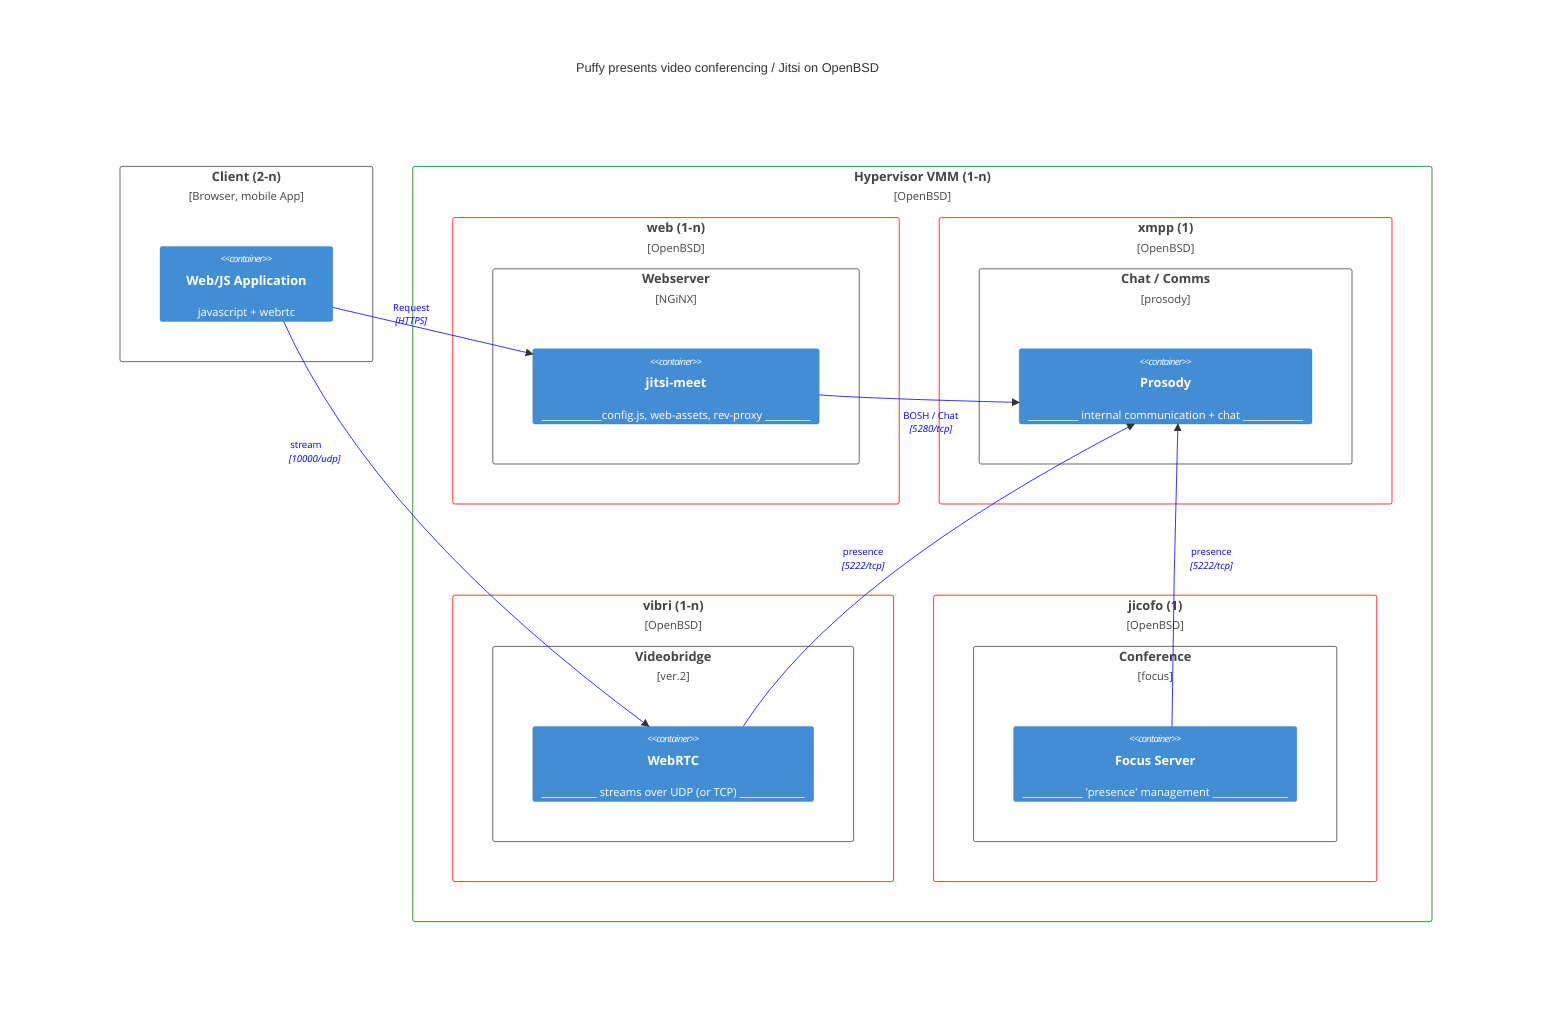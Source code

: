 C4Deployment

    title Puffy presents video conferencing / Jitsi on OpenBSD

   Deployment_Node(comp, "Client (2-n)", "Browser, mobile App"){
            Container(browser, "Web/JS Application", "", " javascript + webrtc ")
    }

    Rel(browser, meet, "Request", "HTTPS")
    UpdateRelStyle(browser, meet, "blue", "blue", "-50", "-30")
    Rel(browser, jitsi-vibri, "stream", "10000/udp")
    UpdateRelStyle(browser, jitsi-vibri, "blue", "blue", "-220", $offsetY="-100")

    Deployment_Node(obsd, "Hypervisor VMM (1-n)", "OpenBSD"){
        Deployment_Node(webvm, "web (1-n)", "OpenBSD"){
            Deployment_Node(nginx, "Webserver", "NGiNX"){
                Container(meet, "jitsi-meet", "", "____________config.js, web-assets, rev-proxy _________")
            }
        }
        Deployment_Node(xmppvm, "xmpp (1)", "OpenBSD"){
            Deployment_Node(prosody, "Chat / Comms", "prosody"){
                Container(xmpp, "Prosody", "", "__________ internal communication + chat ____________")
            }
        }
        Deployment_Node(vibrivm, "vibri (1-n)", "OpenBSD"){
            Deployment_Node(vibri, "Videobridge", "ver.2"){
                Container(jitsi-vibri, "WebRTC", "", "___________ streams over UDP (or TCP) _____________")
            }
        }

        Deployment_Node(jicofovm, "jicofo (1)", "OpenBSD"){
            Deployment_Node(jitsicofo, "Conference", "focus"){
                Container(jicofo, "Focus Server", "", "____________ 'presence' management  _______________")
            }
        }  
    }

    Rel(meet, xmpp, "BOSH / Chat", "5280/tcp")
    UpdateRelStyle(meet, xmpp, "blue", "blue", "-20", "20")
    Rel(jitsi-vibri, xmpp, "presence", "5222/tcp")
    UpdateRelStyle(jitsi-vibri, xmpp, "blue", "blue", "-120", "-30")
    Rel(jicofo, xmpp, "presence", "5222/tcp")
    UpdateRelStyle(jicofo, xmpp, "blue", "blue", "20", "-30")


    UpdateElementStyle(obsd, $borderColor="green")
    UpdateElementStyle(webvm, $borderColor="red")
    UpdateElementStyle(xmppvm, $borderColor="red")
    UpdateElementStyle(jicofovm, $borderColor="red")
    UpdateElementStyle(vibrivm, $borderColor="red")